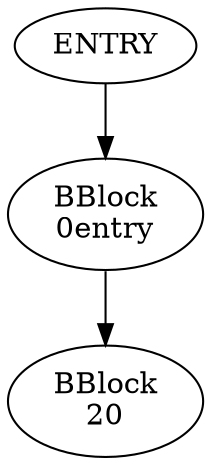 digraph G {
"ENTRY" -> "0entry"
"0entry" [label="BBlock\n0entry"]
"20" [label="BBlock\n20"]
"0entry" -> "20"
}
